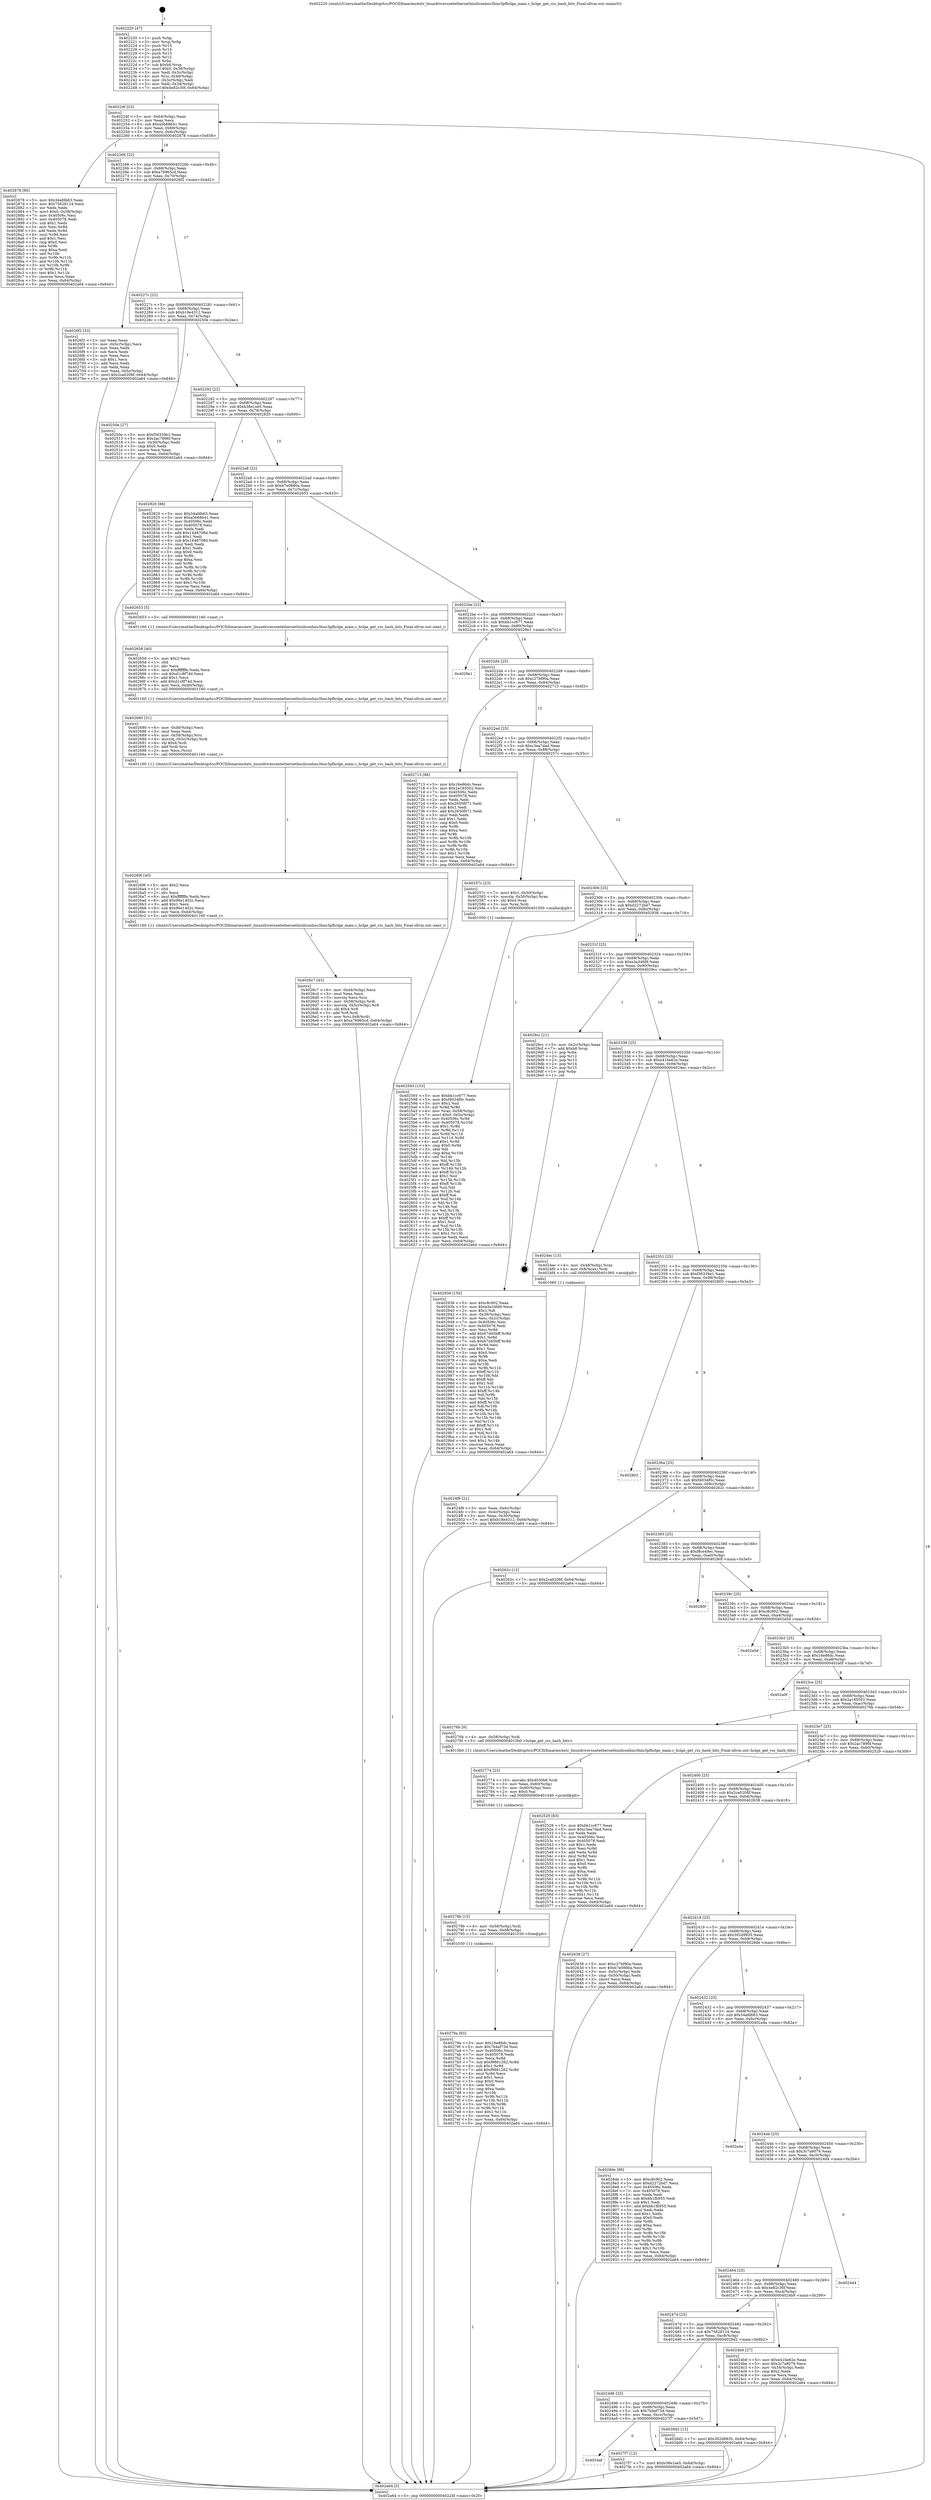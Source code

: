 digraph "0x402220" {
  label = "0x402220 (/mnt/c/Users/mathe/Desktop/tcc/POCII/binaries/extr_linuxdriversnetethernethisiliconhns3hns3pfhclge_main.c_hclge_get_rss_hash_bits_Final-ollvm.out::main(0))"
  labelloc = "t"
  node[shape=record]

  Entry [label="",width=0.3,height=0.3,shape=circle,fillcolor=black,style=filled]
  "0x40224f" [label="{
     0x40224f [23]\l
     | [instrs]\l
     &nbsp;&nbsp;0x40224f \<+3\>: mov -0x64(%rbp),%eax\l
     &nbsp;&nbsp;0x402252 \<+2\>: mov %eax,%ecx\l
     &nbsp;&nbsp;0x402254 \<+6\>: sub $0xa5b68b41,%ecx\l
     &nbsp;&nbsp;0x40225a \<+3\>: mov %eax,-0x68(%rbp)\l
     &nbsp;&nbsp;0x40225d \<+3\>: mov %ecx,-0x6c(%rbp)\l
     &nbsp;&nbsp;0x402260 \<+6\>: je 0000000000402878 \<main+0x658\>\l
  }"]
  "0x402878" [label="{
     0x402878 [90]\l
     | [instrs]\l
     &nbsp;&nbsp;0x402878 \<+5\>: mov $0x34afdb63,%eax\l
     &nbsp;&nbsp;0x40287d \<+5\>: mov $0x75628124,%ecx\l
     &nbsp;&nbsp;0x402882 \<+2\>: xor %edx,%edx\l
     &nbsp;&nbsp;0x402884 \<+7\>: movl $0x0,-0x38(%rbp)\l
     &nbsp;&nbsp;0x40288b \<+7\>: mov 0x40506c,%esi\l
     &nbsp;&nbsp;0x402892 \<+7\>: mov 0x405078,%edi\l
     &nbsp;&nbsp;0x402899 \<+3\>: sub $0x1,%edx\l
     &nbsp;&nbsp;0x40289c \<+3\>: mov %esi,%r8d\l
     &nbsp;&nbsp;0x40289f \<+3\>: add %edx,%r8d\l
     &nbsp;&nbsp;0x4028a2 \<+4\>: imul %r8d,%esi\l
     &nbsp;&nbsp;0x4028a6 \<+3\>: and $0x1,%esi\l
     &nbsp;&nbsp;0x4028a9 \<+3\>: cmp $0x0,%esi\l
     &nbsp;&nbsp;0x4028ac \<+4\>: sete %r9b\l
     &nbsp;&nbsp;0x4028b0 \<+3\>: cmp $0xa,%edi\l
     &nbsp;&nbsp;0x4028b3 \<+4\>: setl %r10b\l
     &nbsp;&nbsp;0x4028b7 \<+3\>: mov %r9b,%r11b\l
     &nbsp;&nbsp;0x4028ba \<+3\>: and %r10b,%r11b\l
     &nbsp;&nbsp;0x4028bd \<+3\>: xor %r10b,%r9b\l
     &nbsp;&nbsp;0x4028c0 \<+3\>: or %r9b,%r11b\l
     &nbsp;&nbsp;0x4028c3 \<+4\>: test $0x1,%r11b\l
     &nbsp;&nbsp;0x4028c7 \<+3\>: cmovne %ecx,%eax\l
     &nbsp;&nbsp;0x4028ca \<+3\>: mov %eax,-0x64(%rbp)\l
     &nbsp;&nbsp;0x4028cd \<+5\>: jmp 0000000000402a64 \<main+0x844\>\l
  }"]
  "0x402266" [label="{
     0x402266 [22]\l
     | [instrs]\l
     &nbsp;&nbsp;0x402266 \<+5\>: jmp 000000000040226b \<main+0x4b\>\l
     &nbsp;&nbsp;0x40226b \<+3\>: mov -0x68(%rbp),%eax\l
     &nbsp;&nbsp;0x40226e \<+5\>: sub $0xa76965cd,%eax\l
     &nbsp;&nbsp;0x402273 \<+3\>: mov %eax,-0x70(%rbp)\l
     &nbsp;&nbsp;0x402276 \<+6\>: je 00000000004026f2 \<main+0x4d2\>\l
  }"]
  Exit [label="",width=0.3,height=0.3,shape=circle,fillcolor=black,style=filled,peripheries=2]
  "0x4026f2" [label="{
     0x4026f2 [33]\l
     | [instrs]\l
     &nbsp;&nbsp;0x4026f2 \<+2\>: xor %eax,%eax\l
     &nbsp;&nbsp;0x4026f4 \<+3\>: mov -0x5c(%rbp),%ecx\l
     &nbsp;&nbsp;0x4026f7 \<+2\>: mov %eax,%edx\l
     &nbsp;&nbsp;0x4026f9 \<+2\>: sub %ecx,%edx\l
     &nbsp;&nbsp;0x4026fb \<+2\>: mov %eax,%ecx\l
     &nbsp;&nbsp;0x4026fd \<+3\>: sub $0x1,%ecx\l
     &nbsp;&nbsp;0x402700 \<+2\>: add %ecx,%edx\l
     &nbsp;&nbsp;0x402702 \<+2\>: sub %edx,%eax\l
     &nbsp;&nbsp;0x402704 \<+3\>: mov %eax,-0x5c(%rbp)\l
     &nbsp;&nbsp;0x402707 \<+7\>: movl $0x2ca0208f,-0x64(%rbp)\l
     &nbsp;&nbsp;0x40270e \<+5\>: jmp 0000000000402a64 \<main+0x844\>\l
  }"]
  "0x40227c" [label="{
     0x40227c [22]\l
     | [instrs]\l
     &nbsp;&nbsp;0x40227c \<+5\>: jmp 0000000000402281 \<main+0x61\>\l
     &nbsp;&nbsp;0x402281 \<+3\>: mov -0x68(%rbp),%eax\l
     &nbsp;&nbsp;0x402284 \<+5\>: sub $0xb18e4312,%eax\l
     &nbsp;&nbsp;0x402289 \<+3\>: mov %eax,-0x74(%rbp)\l
     &nbsp;&nbsp;0x40228c \<+6\>: je 000000000040250e \<main+0x2ee\>\l
  }"]
  "0x4024af" [label="{
     0x4024af\l
  }", style=dashed]
  "0x40250e" [label="{
     0x40250e [27]\l
     | [instrs]\l
     &nbsp;&nbsp;0x40250e \<+5\>: mov $0xf36339e1,%eax\l
     &nbsp;&nbsp;0x402513 \<+5\>: mov $0x2ac7896f,%ecx\l
     &nbsp;&nbsp;0x402518 \<+3\>: mov -0x30(%rbp),%edx\l
     &nbsp;&nbsp;0x40251b \<+3\>: cmp $0x0,%edx\l
     &nbsp;&nbsp;0x40251e \<+3\>: cmove %ecx,%eax\l
     &nbsp;&nbsp;0x402521 \<+3\>: mov %eax,-0x64(%rbp)\l
     &nbsp;&nbsp;0x402524 \<+5\>: jmp 0000000000402a64 \<main+0x844\>\l
  }"]
  "0x402292" [label="{
     0x402292 [22]\l
     | [instrs]\l
     &nbsp;&nbsp;0x402292 \<+5\>: jmp 0000000000402297 \<main+0x77\>\l
     &nbsp;&nbsp;0x402297 \<+3\>: mov -0x68(%rbp),%eax\l
     &nbsp;&nbsp;0x40229a \<+5\>: sub $0xb38e1ee5,%eax\l
     &nbsp;&nbsp;0x40229f \<+3\>: mov %eax,-0x78(%rbp)\l
     &nbsp;&nbsp;0x4022a2 \<+6\>: je 0000000000402820 \<main+0x600\>\l
  }"]
  "0x4027f7" [label="{
     0x4027f7 [12]\l
     | [instrs]\l
     &nbsp;&nbsp;0x4027f7 \<+7\>: movl $0xb38e1ee5,-0x64(%rbp)\l
     &nbsp;&nbsp;0x4027fe \<+5\>: jmp 0000000000402a64 \<main+0x844\>\l
  }"]
  "0x402820" [label="{
     0x402820 [88]\l
     | [instrs]\l
     &nbsp;&nbsp;0x402820 \<+5\>: mov $0x34afdb63,%eax\l
     &nbsp;&nbsp;0x402825 \<+5\>: mov $0xa5b68b41,%ecx\l
     &nbsp;&nbsp;0x40282a \<+7\>: mov 0x40506c,%edx\l
     &nbsp;&nbsp;0x402831 \<+7\>: mov 0x405078,%esi\l
     &nbsp;&nbsp;0x402838 \<+2\>: mov %edx,%edi\l
     &nbsp;&nbsp;0x40283a \<+6\>: add $0x1448708d,%edi\l
     &nbsp;&nbsp;0x402840 \<+3\>: sub $0x1,%edi\l
     &nbsp;&nbsp;0x402843 \<+6\>: sub $0x1448708d,%edi\l
     &nbsp;&nbsp;0x402849 \<+3\>: imul %edi,%edx\l
     &nbsp;&nbsp;0x40284c \<+3\>: and $0x1,%edx\l
     &nbsp;&nbsp;0x40284f \<+3\>: cmp $0x0,%edx\l
     &nbsp;&nbsp;0x402852 \<+4\>: sete %r8b\l
     &nbsp;&nbsp;0x402856 \<+3\>: cmp $0xa,%esi\l
     &nbsp;&nbsp;0x402859 \<+4\>: setl %r9b\l
     &nbsp;&nbsp;0x40285d \<+3\>: mov %r8b,%r10b\l
     &nbsp;&nbsp;0x402860 \<+3\>: and %r9b,%r10b\l
     &nbsp;&nbsp;0x402863 \<+3\>: xor %r9b,%r8b\l
     &nbsp;&nbsp;0x402866 \<+3\>: or %r8b,%r10b\l
     &nbsp;&nbsp;0x402869 \<+4\>: test $0x1,%r10b\l
     &nbsp;&nbsp;0x40286d \<+3\>: cmovne %ecx,%eax\l
     &nbsp;&nbsp;0x402870 \<+3\>: mov %eax,-0x64(%rbp)\l
     &nbsp;&nbsp;0x402873 \<+5\>: jmp 0000000000402a64 \<main+0x844\>\l
  }"]
  "0x4022a8" [label="{
     0x4022a8 [22]\l
     | [instrs]\l
     &nbsp;&nbsp;0x4022a8 \<+5\>: jmp 00000000004022ad \<main+0x8d\>\l
     &nbsp;&nbsp;0x4022ad \<+3\>: mov -0x68(%rbp),%eax\l
     &nbsp;&nbsp;0x4022b0 \<+5\>: sub $0xb7e0880a,%eax\l
     &nbsp;&nbsp;0x4022b5 \<+3\>: mov %eax,-0x7c(%rbp)\l
     &nbsp;&nbsp;0x4022b8 \<+6\>: je 0000000000402653 \<main+0x433\>\l
  }"]
  "0x402496" [label="{
     0x402496 [25]\l
     | [instrs]\l
     &nbsp;&nbsp;0x402496 \<+5\>: jmp 000000000040249b \<main+0x27b\>\l
     &nbsp;&nbsp;0x40249b \<+3\>: mov -0x68(%rbp),%eax\l
     &nbsp;&nbsp;0x40249e \<+5\>: sub $0x7b4ef73d,%eax\l
     &nbsp;&nbsp;0x4024a3 \<+6\>: mov %eax,-0xcc(%rbp)\l
     &nbsp;&nbsp;0x4024a9 \<+6\>: je 00000000004027f7 \<main+0x5d7\>\l
  }"]
  "0x402653" [label="{
     0x402653 [5]\l
     | [instrs]\l
     &nbsp;&nbsp;0x402653 \<+5\>: call 0000000000401160 \<next_i\>\l
     | [calls]\l
     &nbsp;&nbsp;0x401160 \{1\} (/mnt/c/Users/mathe/Desktop/tcc/POCII/binaries/extr_linuxdriversnetethernethisiliconhns3hns3pfhclge_main.c_hclge_get_rss_hash_bits_Final-ollvm.out::next_i)\l
  }"]
  "0x4022be" [label="{
     0x4022be [22]\l
     | [instrs]\l
     &nbsp;&nbsp;0x4022be \<+5\>: jmp 00000000004022c3 \<main+0xa3\>\l
     &nbsp;&nbsp;0x4022c3 \<+3\>: mov -0x68(%rbp),%eax\l
     &nbsp;&nbsp;0x4022c6 \<+5\>: sub $0xbb1cc677,%eax\l
     &nbsp;&nbsp;0x4022cb \<+3\>: mov %eax,-0x80(%rbp)\l
     &nbsp;&nbsp;0x4022ce \<+6\>: je 00000000004029e1 \<main+0x7c1\>\l
  }"]
  "0x4028d2" [label="{
     0x4028d2 [12]\l
     | [instrs]\l
     &nbsp;&nbsp;0x4028d2 \<+7\>: movl $0x302d9935,-0x64(%rbp)\l
     &nbsp;&nbsp;0x4028d9 \<+5\>: jmp 0000000000402a64 \<main+0x844\>\l
  }"]
  "0x4029e1" [label="{
     0x4029e1\l
  }", style=dashed]
  "0x4022d4" [label="{
     0x4022d4 [25]\l
     | [instrs]\l
     &nbsp;&nbsp;0x4022d4 \<+5\>: jmp 00000000004022d9 \<main+0xb9\>\l
     &nbsp;&nbsp;0x4022d9 \<+3\>: mov -0x68(%rbp),%eax\l
     &nbsp;&nbsp;0x4022dc \<+5\>: sub $0xc27bf90a,%eax\l
     &nbsp;&nbsp;0x4022e1 \<+6\>: mov %eax,-0x84(%rbp)\l
     &nbsp;&nbsp;0x4022e7 \<+6\>: je 0000000000402713 \<main+0x4f3\>\l
  }"]
  "0x40279a" [label="{
     0x40279a [93]\l
     | [instrs]\l
     &nbsp;&nbsp;0x40279a \<+5\>: mov $0x16e86dc,%eax\l
     &nbsp;&nbsp;0x40279f \<+5\>: mov $0x7b4ef73d,%esi\l
     &nbsp;&nbsp;0x4027a4 \<+7\>: mov 0x40506c,%ecx\l
     &nbsp;&nbsp;0x4027ab \<+7\>: mov 0x405078,%edx\l
     &nbsp;&nbsp;0x4027b2 \<+3\>: mov %ecx,%r8d\l
     &nbsp;&nbsp;0x4027b5 \<+7\>: sub $0xf9861262,%r8d\l
     &nbsp;&nbsp;0x4027bc \<+4\>: sub $0x1,%r8d\l
     &nbsp;&nbsp;0x4027c0 \<+7\>: add $0xf9861262,%r8d\l
     &nbsp;&nbsp;0x4027c7 \<+4\>: imul %r8d,%ecx\l
     &nbsp;&nbsp;0x4027cb \<+3\>: and $0x1,%ecx\l
     &nbsp;&nbsp;0x4027ce \<+3\>: cmp $0x0,%ecx\l
     &nbsp;&nbsp;0x4027d1 \<+4\>: sete %r9b\l
     &nbsp;&nbsp;0x4027d5 \<+3\>: cmp $0xa,%edx\l
     &nbsp;&nbsp;0x4027d8 \<+4\>: setl %r10b\l
     &nbsp;&nbsp;0x4027dc \<+3\>: mov %r9b,%r11b\l
     &nbsp;&nbsp;0x4027df \<+3\>: and %r10b,%r11b\l
     &nbsp;&nbsp;0x4027e2 \<+3\>: xor %r10b,%r9b\l
     &nbsp;&nbsp;0x4027e5 \<+3\>: or %r9b,%r11b\l
     &nbsp;&nbsp;0x4027e8 \<+4\>: test $0x1,%r11b\l
     &nbsp;&nbsp;0x4027ec \<+3\>: cmovne %esi,%eax\l
     &nbsp;&nbsp;0x4027ef \<+3\>: mov %eax,-0x64(%rbp)\l
     &nbsp;&nbsp;0x4027f2 \<+5\>: jmp 0000000000402a64 \<main+0x844\>\l
  }"]
  "0x402713" [label="{
     0x402713 [88]\l
     | [instrs]\l
     &nbsp;&nbsp;0x402713 \<+5\>: mov $0x16e86dc,%eax\l
     &nbsp;&nbsp;0x402718 \<+5\>: mov $0x2a185502,%ecx\l
     &nbsp;&nbsp;0x40271d \<+7\>: mov 0x40506c,%edx\l
     &nbsp;&nbsp;0x402724 \<+7\>: mov 0x405078,%esi\l
     &nbsp;&nbsp;0x40272b \<+2\>: mov %edx,%edi\l
     &nbsp;&nbsp;0x40272d \<+6\>: sub $0x2650f071,%edi\l
     &nbsp;&nbsp;0x402733 \<+3\>: sub $0x1,%edi\l
     &nbsp;&nbsp;0x402736 \<+6\>: add $0x2650f071,%edi\l
     &nbsp;&nbsp;0x40273c \<+3\>: imul %edi,%edx\l
     &nbsp;&nbsp;0x40273f \<+3\>: and $0x1,%edx\l
     &nbsp;&nbsp;0x402742 \<+3\>: cmp $0x0,%edx\l
     &nbsp;&nbsp;0x402745 \<+4\>: sete %r8b\l
     &nbsp;&nbsp;0x402749 \<+3\>: cmp $0xa,%esi\l
     &nbsp;&nbsp;0x40274c \<+4\>: setl %r9b\l
     &nbsp;&nbsp;0x402750 \<+3\>: mov %r8b,%r10b\l
     &nbsp;&nbsp;0x402753 \<+3\>: and %r9b,%r10b\l
     &nbsp;&nbsp;0x402756 \<+3\>: xor %r9b,%r8b\l
     &nbsp;&nbsp;0x402759 \<+3\>: or %r8b,%r10b\l
     &nbsp;&nbsp;0x40275c \<+4\>: test $0x1,%r10b\l
     &nbsp;&nbsp;0x402760 \<+3\>: cmovne %ecx,%eax\l
     &nbsp;&nbsp;0x402763 \<+3\>: mov %eax,-0x64(%rbp)\l
     &nbsp;&nbsp;0x402766 \<+5\>: jmp 0000000000402a64 \<main+0x844\>\l
  }"]
  "0x4022ed" [label="{
     0x4022ed [25]\l
     | [instrs]\l
     &nbsp;&nbsp;0x4022ed \<+5\>: jmp 00000000004022f2 \<main+0xd2\>\l
     &nbsp;&nbsp;0x4022f2 \<+3\>: mov -0x68(%rbp),%eax\l
     &nbsp;&nbsp;0x4022f5 \<+5\>: sub $0xc3ea7dad,%eax\l
     &nbsp;&nbsp;0x4022fa \<+6\>: mov %eax,-0x88(%rbp)\l
     &nbsp;&nbsp;0x402300 \<+6\>: je 000000000040257c \<main+0x35c\>\l
  }"]
  "0x40278b" [label="{
     0x40278b [15]\l
     | [instrs]\l
     &nbsp;&nbsp;0x40278b \<+4\>: mov -0x58(%rbp),%rdi\l
     &nbsp;&nbsp;0x40278f \<+6\>: mov %eax,-0xd8(%rbp)\l
     &nbsp;&nbsp;0x402795 \<+5\>: call 0000000000401030 \<free@plt\>\l
     | [calls]\l
     &nbsp;&nbsp;0x401030 \{1\} (unknown)\l
  }"]
  "0x40257c" [label="{
     0x40257c [23]\l
     | [instrs]\l
     &nbsp;&nbsp;0x40257c \<+7\>: movl $0x1,-0x50(%rbp)\l
     &nbsp;&nbsp;0x402583 \<+4\>: movslq -0x50(%rbp),%rax\l
     &nbsp;&nbsp;0x402587 \<+4\>: shl $0x4,%rax\l
     &nbsp;&nbsp;0x40258b \<+3\>: mov %rax,%rdi\l
     &nbsp;&nbsp;0x40258e \<+5\>: call 0000000000401050 \<malloc@plt\>\l
     | [calls]\l
     &nbsp;&nbsp;0x401050 \{1\} (unknown)\l
  }"]
  "0x402306" [label="{
     0x402306 [25]\l
     | [instrs]\l
     &nbsp;&nbsp;0x402306 \<+5\>: jmp 000000000040230b \<main+0xeb\>\l
     &nbsp;&nbsp;0x40230b \<+3\>: mov -0x68(%rbp),%eax\l
     &nbsp;&nbsp;0x40230e \<+5\>: sub $0xd2272bd7,%eax\l
     &nbsp;&nbsp;0x402313 \<+6\>: mov %eax,-0x8c(%rbp)\l
     &nbsp;&nbsp;0x402319 \<+6\>: je 0000000000402936 \<main+0x716\>\l
  }"]
  "0x402774" [label="{
     0x402774 [23]\l
     | [instrs]\l
     &nbsp;&nbsp;0x402774 \<+10\>: movabs $0x4030b6,%rdi\l
     &nbsp;&nbsp;0x40277e \<+3\>: mov %eax,-0x60(%rbp)\l
     &nbsp;&nbsp;0x402781 \<+3\>: mov -0x60(%rbp),%esi\l
     &nbsp;&nbsp;0x402784 \<+2\>: mov $0x0,%al\l
     &nbsp;&nbsp;0x402786 \<+5\>: call 0000000000401040 \<printf@plt\>\l
     | [calls]\l
     &nbsp;&nbsp;0x401040 \{1\} (unknown)\l
  }"]
  "0x402936" [label="{
     0x402936 [150]\l
     | [instrs]\l
     &nbsp;&nbsp;0x402936 \<+5\>: mov $0xc8c902,%eax\l
     &nbsp;&nbsp;0x40293b \<+5\>: mov $0xe3a34fd9,%ecx\l
     &nbsp;&nbsp;0x402940 \<+2\>: mov $0x1,%dl\l
     &nbsp;&nbsp;0x402942 \<+3\>: mov -0x38(%rbp),%esi\l
     &nbsp;&nbsp;0x402945 \<+3\>: mov %esi,-0x2c(%rbp)\l
     &nbsp;&nbsp;0x402948 \<+7\>: mov 0x40506c,%esi\l
     &nbsp;&nbsp;0x40294f \<+7\>: mov 0x405078,%edi\l
     &nbsp;&nbsp;0x402956 \<+3\>: mov %esi,%r8d\l
     &nbsp;&nbsp;0x402959 \<+7\>: add $0x67d45bff,%r8d\l
     &nbsp;&nbsp;0x402960 \<+4\>: sub $0x1,%r8d\l
     &nbsp;&nbsp;0x402964 \<+7\>: sub $0x67d45bff,%r8d\l
     &nbsp;&nbsp;0x40296b \<+4\>: imul %r8d,%esi\l
     &nbsp;&nbsp;0x40296f \<+3\>: and $0x1,%esi\l
     &nbsp;&nbsp;0x402972 \<+3\>: cmp $0x0,%esi\l
     &nbsp;&nbsp;0x402975 \<+4\>: sete %r9b\l
     &nbsp;&nbsp;0x402979 \<+3\>: cmp $0xa,%edi\l
     &nbsp;&nbsp;0x40297c \<+4\>: setl %r10b\l
     &nbsp;&nbsp;0x402980 \<+3\>: mov %r9b,%r11b\l
     &nbsp;&nbsp;0x402983 \<+4\>: xor $0xff,%r11b\l
     &nbsp;&nbsp;0x402987 \<+3\>: mov %r10b,%bl\l
     &nbsp;&nbsp;0x40298a \<+3\>: xor $0xff,%bl\l
     &nbsp;&nbsp;0x40298d \<+3\>: xor $0x1,%dl\l
     &nbsp;&nbsp;0x402990 \<+3\>: mov %r11b,%r14b\l
     &nbsp;&nbsp;0x402993 \<+4\>: and $0xff,%r14b\l
     &nbsp;&nbsp;0x402997 \<+3\>: and %dl,%r9b\l
     &nbsp;&nbsp;0x40299a \<+3\>: mov %bl,%r15b\l
     &nbsp;&nbsp;0x40299d \<+4\>: and $0xff,%r15b\l
     &nbsp;&nbsp;0x4029a1 \<+3\>: and %dl,%r10b\l
     &nbsp;&nbsp;0x4029a4 \<+3\>: or %r9b,%r14b\l
     &nbsp;&nbsp;0x4029a7 \<+3\>: or %r10b,%r15b\l
     &nbsp;&nbsp;0x4029aa \<+3\>: xor %r15b,%r14b\l
     &nbsp;&nbsp;0x4029ad \<+3\>: or %bl,%r11b\l
     &nbsp;&nbsp;0x4029b0 \<+4\>: xor $0xff,%r11b\l
     &nbsp;&nbsp;0x4029b4 \<+3\>: or $0x1,%dl\l
     &nbsp;&nbsp;0x4029b7 \<+3\>: and %dl,%r11b\l
     &nbsp;&nbsp;0x4029ba \<+3\>: or %r11b,%r14b\l
     &nbsp;&nbsp;0x4029bd \<+4\>: test $0x1,%r14b\l
     &nbsp;&nbsp;0x4029c1 \<+3\>: cmovne %ecx,%eax\l
     &nbsp;&nbsp;0x4029c4 \<+3\>: mov %eax,-0x64(%rbp)\l
     &nbsp;&nbsp;0x4029c7 \<+5\>: jmp 0000000000402a64 \<main+0x844\>\l
  }"]
  "0x40231f" [label="{
     0x40231f [25]\l
     | [instrs]\l
     &nbsp;&nbsp;0x40231f \<+5\>: jmp 0000000000402324 \<main+0x104\>\l
     &nbsp;&nbsp;0x402324 \<+3\>: mov -0x68(%rbp),%eax\l
     &nbsp;&nbsp;0x402327 \<+5\>: sub $0xe3a34fd9,%eax\l
     &nbsp;&nbsp;0x40232c \<+6\>: mov %eax,-0x90(%rbp)\l
     &nbsp;&nbsp;0x402332 \<+6\>: je 00000000004029cc \<main+0x7ac\>\l
  }"]
  "0x4026c7" [label="{
     0x4026c7 [43]\l
     | [instrs]\l
     &nbsp;&nbsp;0x4026c7 \<+6\>: mov -0xd4(%rbp),%ecx\l
     &nbsp;&nbsp;0x4026cd \<+3\>: imul %eax,%ecx\l
     &nbsp;&nbsp;0x4026d0 \<+3\>: movslq %ecx,%rsi\l
     &nbsp;&nbsp;0x4026d3 \<+4\>: mov -0x58(%rbp),%rdi\l
     &nbsp;&nbsp;0x4026d7 \<+4\>: movslq -0x5c(%rbp),%r8\l
     &nbsp;&nbsp;0x4026db \<+4\>: shl $0x4,%r8\l
     &nbsp;&nbsp;0x4026df \<+3\>: add %r8,%rdi\l
     &nbsp;&nbsp;0x4026e2 \<+4\>: mov %rsi,0x8(%rdi)\l
     &nbsp;&nbsp;0x4026e6 \<+7\>: movl $0xa76965cd,-0x64(%rbp)\l
     &nbsp;&nbsp;0x4026ed \<+5\>: jmp 0000000000402a64 \<main+0x844\>\l
  }"]
  "0x4029cc" [label="{
     0x4029cc [21]\l
     | [instrs]\l
     &nbsp;&nbsp;0x4029cc \<+3\>: mov -0x2c(%rbp),%eax\l
     &nbsp;&nbsp;0x4029cf \<+7\>: add $0xb8,%rsp\l
     &nbsp;&nbsp;0x4029d6 \<+1\>: pop %rbx\l
     &nbsp;&nbsp;0x4029d7 \<+2\>: pop %r12\l
     &nbsp;&nbsp;0x4029d9 \<+2\>: pop %r13\l
     &nbsp;&nbsp;0x4029db \<+2\>: pop %r14\l
     &nbsp;&nbsp;0x4029dd \<+2\>: pop %r15\l
     &nbsp;&nbsp;0x4029df \<+1\>: pop %rbp\l
     &nbsp;&nbsp;0x4029e0 \<+1\>: ret\l
  }"]
  "0x402338" [label="{
     0x402338 [25]\l
     | [instrs]\l
     &nbsp;&nbsp;0x402338 \<+5\>: jmp 000000000040233d \<main+0x11d\>\l
     &nbsp;&nbsp;0x40233d \<+3\>: mov -0x68(%rbp),%eax\l
     &nbsp;&nbsp;0x402340 \<+5\>: sub $0xe41be62e,%eax\l
     &nbsp;&nbsp;0x402345 \<+6\>: mov %eax,-0x94(%rbp)\l
     &nbsp;&nbsp;0x40234b \<+6\>: je 00000000004024ec \<main+0x2cc\>\l
  }"]
  "0x40269f" [label="{
     0x40269f [40]\l
     | [instrs]\l
     &nbsp;&nbsp;0x40269f \<+5\>: mov $0x2,%ecx\l
     &nbsp;&nbsp;0x4026a4 \<+1\>: cltd\l
     &nbsp;&nbsp;0x4026a5 \<+2\>: idiv %ecx\l
     &nbsp;&nbsp;0x4026a7 \<+6\>: imul $0xfffffffe,%edx,%ecx\l
     &nbsp;&nbsp;0x4026ad \<+6\>: add $0x96e1402c,%ecx\l
     &nbsp;&nbsp;0x4026b3 \<+3\>: add $0x1,%ecx\l
     &nbsp;&nbsp;0x4026b6 \<+6\>: sub $0x96e1402c,%ecx\l
     &nbsp;&nbsp;0x4026bc \<+6\>: mov %ecx,-0xd4(%rbp)\l
     &nbsp;&nbsp;0x4026c2 \<+5\>: call 0000000000401160 \<next_i\>\l
     | [calls]\l
     &nbsp;&nbsp;0x401160 \{1\} (/mnt/c/Users/mathe/Desktop/tcc/POCII/binaries/extr_linuxdriversnetethernethisiliconhns3hns3pfhclge_main.c_hclge_get_rss_hash_bits_Final-ollvm.out::next_i)\l
  }"]
  "0x4024ec" [label="{
     0x4024ec [13]\l
     | [instrs]\l
     &nbsp;&nbsp;0x4024ec \<+4\>: mov -0x48(%rbp),%rax\l
     &nbsp;&nbsp;0x4024f0 \<+4\>: mov 0x8(%rax),%rdi\l
     &nbsp;&nbsp;0x4024f4 \<+5\>: call 0000000000401060 \<atoi@plt\>\l
     | [calls]\l
     &nbsp;&nbsp;0x401060 \{1\} (unknown)\l
  }"]
  "0x402351" [label="{
     0x402351 [25]\l
     | [instrs]\l
     &nbsp;&nbsp;0x402351 \<+5\>: jmp 0000000000402356 \<main+0x136\>\l
     &nbsp;&nbsp;0x402356 \<+3\>: mov -0x68(%rbp),%eax\l
     &nbsp;&nbsp;0x402359 \<+5\>: sub $0xf36339e1,%eax\l
     &nbsp;&nbsp;0x40235e \<+6\>: mov %eax,-0x98(%rbp)\l
     &nbsp;&nbsp;0x402364 \<+6\>: je 0000000000402803 \<main+0x5e3\>\l
  }"]
  "0x402680" [label="{
     0x402680 [31]\l
     | [instrs]\l
     &nbsp;&nbsp;0x402680 \<+6\>: mov -0xd0(%rbp),%ecx\l
     &nbsp;&nbsp;0x402686 \<+3\>: imul %eax,%ecx\l
     &nbsp;&nbsp;0x402689 \<+4\>: mov -0x58(%rbp),%rsi\l
     &nbsp;&nbsp;0x40268d \<+4\>: movslq -0x5c(%rbp),%rdi\l
     &nbsp;&nbsp;0x402691 \<+4\>: shl $0x4,%rdi\l
     &nbsp;&nbsp;0x402695 \<+3\>: add %rdi,%rsi\l
     &nbsp;&nbsp;0x402698 \<+2\>: mov %ecx,(%rsi)\l
     &nbsp;&nbsp;0x40269a \<+5\>: call 0000000000401160 \<next_i\>\l
     | [calls]\l
     &nbsp;&nbsp;0x401160 \{1\} (/mnt/c/Users/mathe/Desktop/tcc/POCII/binaries/extr_linuxdriversnetethernethisiliconhns3hns3pfhclge_main.c_hclge_get_rss_hash_bits_Final-ollvm.out::next_i)\l
  }"]
  "0x402803" [label="{
     0x402803\l
  }", style=dashed]
  "0x40236a" [label="{
     0x40236a [25]\l
     | [instrs]\l
     &nbsp;&nbsp;0x40236a \<+5\>: jmp 000000000040236f \<main+0x14f\>\l
     &nbsp;&nbsp;0x40236f \<+3\>: mov -0x68(%rbp),%eax\l
     &nbsp;&nbsp;0x402372 \<+5\>: sub $0xf4034f0c,%eax\l
     &nbsp;&nbsp;0x402377 \<+6\>: mov %eax,-0x9c(%rbp)\l
     &nbsp;&nbsp;0x40237d \<+6\>: je 000000000040262c \<main+0x40c\>\l
  }"]
  "0x402658" [label="{
     0x402658 [40]\l
     | [instrs]\l
     &nbsp;&nbsp;0x402658 \<+5\>: mov $0x2,%ecx\l
     &nbsp;&nbsp;0x40265d \<+1\>: cltd\l
     &nbsp;&nbsp;0x40265e \<+2\>: idiv %ecx\l
     &nbsp;&nbsp;0x402660 \<+6\>: imul $0xfffffffe,%edx,%ecx\l
     &nbsp;&nbsp;0x402666 \<+6\>: sub $0xd1c8f74d,%ecx\l
     &nbsp;&nbsp;0x40266c \<+3\>: add $0x1,%ecx\l
     &nbsp;&nbsp;0x40266f \<+6\>: add $0xd1c8f74d,%ecx\l
     &nbsp;&nbsp;0x402675 \<+6\>: mov %ecx,-0xd0(%rbp)\l
     &nbsp;&nbsp;0x40267b \<+5\>: call 0000000000401160 \<next_i\>\l
     | [calls]\l
     &nbsp;&nbsp;0x401160 \{1\} (/mnt/c/Users/mathe/Desktop/tcc/POCII/binaries/extr_linuxdriversnetethernethisiliconhns3hns3pfhclge_main.c_hclge_get_rss_hash_bits_Final-ollvm.out::next_i)\l
  }"]
  "0x40262c" [label="{
     0x40262c [12]\l
     | [instrs]\l
     &nbsp;&nbsp;0x40262c \<+7\>: movl $0x2ca0208f,-0x64(%rbp)\l
     &nbsp;&nbsp;0x402633 \<+5\>: jmp 0000000000402a64 \<main+0x844\>\l
  }"]
  "0x402383" [label="{
     0x402383 [25]\l
     | [instrs]\l
     &nbsp;&nbsp;0x402383 \<+5\>: jmp 0000000000402388 \<main+0x168\>\l
     &nbsp;&nbsp;0x402388 \<+3\>: mov -0x68(%rbp),%eax\l
     &nbsp;&nbsp;0x40238b \<+5\>: sub $0xf8ce49ec,%eax\l
     &nbsp;&nbsp;0x402390 \<+6\>: mov %eax,-0xa0(%rbp)\l
     &nbsp;&nbsp;0x402396 \<+6\>: je 000000000040280f \<main+0x5ef\>\l
  }"]
  "0x402593" [label="{
     0x402593 [153]\l
     | [instrs]\l
     &nbsp;&nbsp;0x402593 \<+5\>: mov $0xbb1cc677,%ecx\l
     &nbsp;&nbsp;0x402598 \<+5\>: mov $0xf4034f0c,%edx\l
     &nbsp;&nbsp;0x40259d \<+3\>: mov $0x1,%sil\l
     &nbsp;&nbsp;0x4025a0 \<+3\>: xor %r8d,%r8d\l
     &nbsp;&nbsp;0x4025a3 \<+4\>: mov %rax,-0x58(%rbp)\l
     &nbsp;&nbsp;0x4025a7 \<+7\>: movl $0x0,-0x5c(%rbp)\l
     &nbsp;&nbsp;0x4025ae \<+8\>: mov 0x40506c,%r9d\l
     &nbsp;&nbsp;0x4025b6 \<+8\>: mov 0x405078,%r10d\l
     &nbsp;&nbsp;0x4025be \<+4\>: sub $0x1,%r8d\l
     &nbsp;&nbsp;0x4025c2 \<+3\>: mov %r9d,%r11d\l
     &nbsp;&nbsp;0x4025c5 \<+3\>: add %r8d,%r11d\l
     &nbsp;&nbsp;0x4025c8 \<+4\>: imul %r11d,%r9d\l
     &nbsp;&nbsp;0x4025cc \<+4\>: and $0x1,%r9d\l
     &nbsp;&nbsp;0x4025d0 \<+4\>: cmp $0x0,%r9d\l
     &nbsp;&nbsp;0x4025d4 \<+3\>: sete %bl\l
     &nbsp;&nbsp;0x4025d7 \<+4\>: cmp $0xa,%r10d\l
     &nbsp;&nbsp;0x4025db \<+4\>: setl %r14b\l
     &nbsp;&nbsp;0x4025df \<+3\>: mov %bl,%r15b\l
     &nbsp;&nbsp;0x4025e2 \<+4\>: xor $0xff,%r15b\l
     &nbsp;&nbsp;0x4025e6 \<+3\>: mov %r14b,%r12b\l
     &nbsp;&nbsp;0x4025e9 \<+4\>: xor $0xff,%r12b\l
     &nbsp;&nbsp;0x4025ed \<+4\>: xor $0x1,%sil\l
     &nbsp;&nbsp;0x4025f1 \<+3\>: mov %r15b,%r13b\l
     &nbsp;&nbsp;0x4025f4 \<+4\>: and $0xff,%r13b\l
     &nbsp;&nbsp;0x4025f8 \<+3\>: and %sil,%bl\l
     &nbsp;&nbsp;0x4025fb \<+3\>: mov %r12b,%al\l
     &nbsp;&nbsp;0x4025fe \<+2\>: and $0xff,%al\l
     &nbsp;&nbsp;0x402600 \<+3\>: and %sil,%r14b\l
     &nbsp;&nbsp;0x402603 \<+3\>: or %bl,%r13b\l
     &nbsp;&nbsp;0x402606 \<+3\>: or %r14b,%al\l
     &nbsp;&nbsp;0x402609 \<+3\>: xor %al,%r13b\l
     &nbsp;&nbsp;0x40260c \<+3\>: or %r12b,%r15b\l
     &nbsp;&nbsp;0x40260f \<+4\>: xor $0xff,%r15b\l
     &nbsp;&nbsp;0x402613 \<+4\>: or $0x1,%sil\l
     &nbsp;&nbsp;0x402617 \<+3\>: and %sil,%r15b\l
     &nbsp;&nbsp;0x40261a \<+3\>: or %r15b,%r13b\l
     &nbsp;&nbsp;0x40261d \<+4\>: test $0x1,%r13b\l
     &nbsp;&nbsp;0x402621 \<+3\>: cmovne %edx,%ecx\l
     &nbsp;&nbsp;0x402624 \<+3\>: mov %ecx,-0x64(%rbp)\l
     &nbsp;&nbsp;0x402627 \<+5\>: jmp 0000000000402a64 \<main+0x844\>\l
  }"]
  "0x40280f" [label="{
     0x40280f\l
  }", style=dashed]
  "0x40239c" [label="{
     0x40239c [25]\l
     | [instrs]\l
     &nbsp;&nbsp;0x40239c \<+5\>: jmp 00000000004023a1 \<main+0x181\>\l
     &nbsp;&nbsp;0x4023a1 \<+3\>: mov -0x68(%rbp),%eax\l
     &nbsp;&nbsp;0x4023a4 \<+5\>: sub $0xc8c902,%eax\l
     &nbsp;&nbsp;0x4023a9 \<+6\>: mov %eax,-0xa4(%rbp)\l
     &nbsp;&nbsp;0x4023af \<+6\>: je 0000000000402a5d \<main+0x83d\>\l
  }"]
  "0x4024f9" [label="{
     0x4024f9 [21]\l
     | [instrs]\l
     &nbsp;&nbsp;0x4024f9 \<+3\>: mov %eax,-0x4c(%rbp)\l
     &nbsp;&nbsp;0x4024fc \<+3\>: mov -0x4c(%rbp),%eax\l
     &nbsp;&nbsp;0x4024ff \<+3\>: mov %eax,-0x30(%rbp)\l
     &nbsp;&nbsp;0x402502 \<+7\>: movl $0xb18e4312,-0x64(%rbp)\l
     &nbsp;&nbsp;0x402509 \<+5\>: jmp 0000000000402a64 \<main+0x844\>\l
  }"]
  "0x402a5d" [label="{
     0x402a5d\l
  }", style=dashed]
  "0x4023b5" [label="{
     0x4023b5 [25]\l
     | [instrs]\l
     &nbsp;&nbsp;0x4023b5 \<+5\>: jmp 00000000004023ba \<main+0x19a\>\l
     &nbsp;&nbsp;0x4023ba \<+3\>: mov -0x68(%rbp),%eax\l
     &nbsp;&nbsp;0x4023bd \<+5\>: sub $0x16e86dc,%eax\l
     &nbsp;&nbsp;0x4023c2 \<+6\>: mov %eax,-0xa8(%rbp)\l
     &nbsp;&nbsp;0x4023c8 \<+6\>: je 0000000000402a0f \<main+0x7ef\>\l
  }"]
  "0x402220" [label="{
     0x402220 [47]\l
     | [instrs]\l
     &nbsp;&nbsp;0x402220 \<+1\>: push %rbp\l
     &nbsp;&nbsp;0x402221 \<+3\>: mov %rsp,%rbp\l
     &nbsp;&nbsp;0x402224 \<+2\>: push %r15\l
     &nbsp;&nbsp;0x402226 \<+2\>: push %r14\l
     &nbsp;&nbsp;0x402228 \<+2\>: push %r13\l
     &nbsp;&nbsp;0x40222a \<+2\>: push %r12\l
     &nbsp;&nbsp;0x40222c \<+1\>: push %rbx\l
     &nbsp;&nbsp;0x40222d \<+7\>: sub $0xb8,%rsp\l
     &nbsp;&nbsp;0x402234 \<+7\>: movl $0x0,-0x38(%rbp)\l
     &nbsp;&nbsp;0x40223b \<+3\>: mov %edi,-0x3c(%rbp)\l
     &nbsp;&nbsp;0x40223e \<+4\>: mov %rsi,-0x48(%rbp)\l
     &nbsp;&nbsp;0x402242 \<+3\>: mov -0x3c(%rbp),%edi\l
     &nbsp;&nbsp;0x402245 \<+3\>: mov %edi,-0x34(%rbp)\l
     &nbsp;&nbsp;0x402248 \<+7\>: movl $0x4e82c30f,-0x64(%rbp)\l
  }"]
  "0x402a0f" [label="{
     0x402a0f\l
  }", style=dashed]
  "0x4023ce" [label="{
     0x4023ce [25]\l
     | [instrs]\l
     &nbsp;&nbsp;0x4023ce \<+5\>: jmp 00000000004023d3 \<main+0x1b3\>\l
     &nbsp;&nbsp;0x4023d3 \<+3\>: mov -0x68(%rbp),%eax\l
     &nbsp;&nbsp;0x4023d6 \<+5\>: sub $0x2a185502,%eax\l
     &nbsp;&nbsp;0x4023db \<+6\>: mov %eax,-0xac(%rbp)\l
     &nbsp;&nbsp;0x4023e1 \<+6\>: je 000000000040276b \<main+0x54b\>\l
  }"]
  "0x402a64" [label="{
     0x402a64 [5]\l
     | [instrs]\l
     &nbsp;&nbsp;0x402a64 \<+5\>: jmp 000000000040224f \<main+0x2f\>\l
  }"]
  "0x40276b" [label="{
     0x40276b [9]\l
     | [instrs]\l
     &nbsp;&nbsp;0x40276b \<+4\>: mov -0x58(%rbp),%rdi\l
     &nbsp;&nbsp;0x40276f \<+5\>: call 00000000004015b0 \<hclge_get_rss_hash_bits\>\l
     | [calls]\l
     &nbsp;&nbsp;0x4015b0 \{1\} (/mnt/c/Users/mathe/Desktop/tcc/POCII/binaries/extr_linuxdriversnetethernethisiliconhns3hns3pfhclge_main.c_hclge_get_rss_hash_bits_Final-ollvm.out::hclge_get_rss_hash_bits)\l
  }"]
  "0x4023e7" [label="{
     0x4023e7 [25]\l
     | [instrs]\l
     &nbsp;&nbsp;0x4023e7 \<+5\>: jmp 00000000004023ec \<main+0x1cc\>\l
     &nbsp;&nbsp;0x4023ec \<+3\>: mov -0x68(%rbp),%eax\l
     &nbsp;&nbsp;0x4023ef \<+5\>: sub $0x2ac7896f,%eax\l
     &nbsp;&nbsp;0x4023f4 \<+6\>: mov %eax,-0xb0(%rbp)\l
     &nbsp;&nbsp;0x4023fa \<+6\>: je 0000000000402529 \<main+0x309\>\l
  }"]
  "0x40247d" [label="{
     0x40247d [25]\l
     | [instrs]\l
     &nbsp;&nbsp;0x40247d \<+5\>: jmp 0000000000402482 \<main+0x262\>\l
     &nbsp;&nbsp;0x402482 \<+3\>: mov -0x68(%rbp),%eax\l
     &nbsp;&nbsp;0x402485 \<+5\>: sub $0x75628124,%eax\l
     &nbsp;&nbsp;0x40248a \<+6\>: mov %eax,-0xc8(%rbp)\l
     &nbsp;&nbsp;0x402490 \<+6\>: je 00000000004028d2 \<main+0x6b2\>\l
  }"]
  "0x402529" [label="{
     0x402529 [83]\l
     | [instrs]\l
     &nbsp;&nbsp;0x402529 \<+5\>: mov $0xbb1cc677,%eax\l
     &nbsp;&nbsp;0x40252e \<+5\>: mov $0xc3ea7dad,%ecx\l
     &nbsp;&nbsp;0x402533 \<+2\>: xor %edx,%edx\l
     &nbsp;&nbsp;0x402535 \<+7\>: mov 0x40506c,%esi\l
     &nbsp;&nbsp;0x40253c \<+7\>: mov 0x405078,%edi\l
     &nbsp;&nbsp;0x402543 \<+3\>: sub $0x1,%edx\l
     &nbsp;&nbsp;0x402546 \<+3\>: mov %esi,%r8d\l
     &nbsp;&nbsp;0x402549 \<+3\>: add %edx,%r8d\l
     &nbsp;&nbsp;0x40254c \<+4\>: imul %r8d,%esi\l
     &nbsp;&nbsp;0x402550 \<+3\>: and $0x1,%esi\l
     &nbsp;&nbsp;0x402553 \<+3\>: cmp $0x0,%esi\l
     &nbsp;&nbsp;0x402556 \<+4\>: sete %r9b\l
     &nbsp;&nbsp;0x40255a \<+3\>: cmp $0xa,%edi\l
     &nbsp;&nbsp;0x40255d \<+4\>: setl %r10b\l
     &nbsp;&nbsp;0x402561 \<+3\>: mov %r9b,%r11b\l
     &nbsp;&nbsp;0x402564 \<+3\>: and %r10b,%r11b\l
     &nbsp;&nbsp;0x402567 \<+3\>: xor %r10b,%r9b\l
     &nbsp;&nbsp;0x40256a \<+3\>: or %r9b,%r11b\l
     &nbsp;&nbsp;0x40256d \<+4\>: test $0x1,%r11b\l
     &nbsp;&nbsp;0x402571 \<+3\>: cmovne %ecx,%eax\l
     &nbsp;&nbsp;0x402574 \<+3\>: mov %eax,-0x64(%rbp)\l
     &nbsp;&nbsp;0x402577 \<+5\>: jmp 0000000000402a64 \<main+0x844\>\l
  }"]
  "0x402400" [label="{
     0x402400 [25]\l
     | [instrs]\l
     &nbsp;&nbsp;0x402400 \<+5\>: jmp 0000000000402405 \<main+0x1e5\>\l
     &nbsp;&nbsp;0x402405 \<+3\>: mov -0x68(%rbp),%eax\l
     &nbsp;&nbsp;0x402408 \<+5\>: sub $0x2ca0208f,%eax\l
     &nbsp;&nbsp;0x40240d \<+6\>: mov %eax,-0xb4(%rbp)\l
     &nbsp;&nbsp;0x402413 \<+6\>: je 0000000000402638 \<main+0x418\>\l
  }"]
  "0x4024b9" [label="{
     0x4024b9 [27]\l
     | [instrs]\l
     &nbsp;&nbsp;0x4024b9 \<+5\>: mov $0xe41be62e,%eax\l
     &nbsp;&nbsp;0x4024be \<+5\>: mov $0x3c7a8079,%ecx\l
     &nbsp;&nbsp;0x4024c3 \<+3\>: mov -0x34(%rbp),%edx\l
     &nbsp;&nbsp;0x4024c6 \<+3\>: cmp $0x2,%edx\l
     &nbsp;&nbsp;0x4024c9 \<+3\>: cmovne %ecx,%eax\l
     &nbsp;&nbsp;0x4024cc \<+3\>: mov %eax,-0x64(%rbp)\l
     &nbsp;&nbsp;0x4024cf \<+5\>: jmp 0000000000402a64 \<main+0x844\>\l
  }"]
  "0x402638" [label="{
     0x402638 [27]\l
     | [instrs]\l
     &nbsp;&nbsp;0x402638 \<+5\>: mov $0xc27bf90a,%eax\l
     &nbsp;&nbsp;0x40263d \<+5\>: mov $0xb7e0880a,%ecx\l
     &nbsp;&nbsp;0x402642 \<+3\>: mov -0x5c(%rbp),%edx\l
     &nbsp;&nbsp;0x402645 \<+3\>: cmp -0x50(%rbp),%edx\l
     &nbsp;&nbsp;0x402648 \<+3\>: cmovl %ecx,%eax\l
     &nbsp;&nbsp;0x40264b \<+3\>: mov %eax,-0x64(%rbp)\l
     &nbsp;&nbsp;0x40264e \<+5\>: jmp 0000000000402a64 \<main+0x844\>\l
  }"]
  "0x402419" [label="{
     0x402419 [25]\l
     | [instrs]\l
     &nbsp;&nbsp;0x402419 \<+5\>: jmp 000000000040241e \<main+0x1fe\>\l
     &nbsp;&nbsp;0x40241e \<+3\>: mov -0x68(%rbp),%eax\l
     &nbsp;&nbsp;0x402421 \<+5\>: sub $0x302d9935,%eax\l
     &nbsp;&nbsp;0x402426 \<+6\>: mov %eax,-0xb8(%rbp)\l
     &nbsp;&nbsp;0x40242c \<+6\>: je 00000000004028de \<main+0x6be\>\l
  }"]
  "0x402464" [label="{
     0x402464 [25]\l
     | [instrs]\l
     &nbsp;&nbsp;0x402464 \<+5\>: jmp 0000000000402469 \<main+0x249\>\l
     &nbsp;&nbsp;0x402469 \<+3\>: mov -0x68(%rbp),%eax\l
     &nbsp;&nbsp;0x40246c \<+5\>: sub $0x4e82c30f,%eax\l
     &nbsp;&nbsp;0x402471 \<+6\>: mov %eax,-0xc4(%rbp)\l
     &nbsp;&nbsp;0x402477 \<+6\>: je 00000000004024b9 \<main+0x299\>\l
  }"]
  "0x4028de" [label="{
     0x4028de [88]\l
     | [instrs]\l
     &nbsp;&nbsp;0x4028de \<+5\>: mov $0xc8c902,%eax\l
     &nbsp;&nbsp;0x4028e3 \<+5\>: mov $0xd2272bd7,%ecx\l
     &nbsp;&nbsp;0x4028e8 \<+7\>: mov 0x40506c,%edx\l
     &nbsp;&nbsp;0x4028ef \<+7\>: mov 0x405078,%esi\l
     &nbsp;&nbsp;0x4028f6 \<+2\>: mov %edx,%edi\l
     &nbsp;&nbsp;0x4028f8 \<+6\>: sub $0xbb1fb955,%edi\l
     &nbsp;&nbsp;0x4028fe \<+3\>: sub $0x1,%edi\l
     &nbsp;&nbsp;0x402901 \<+6\>: add $0xbb1fb955,%edi\l
     &nbsp;&nbsp;0x402907 \<+3\>: imul %edi,%edx\l
     &nbsp;&nbsp;0x40290a \<+3\>: and $0x1,%edx\l
     &nbsp;&nbsp;0x40290d \<+3\>: cmp $0x0,%edx\l
     &nbsp;&nbsp;0x402910 \<+4\>: sete %r8b\l
     &nbsp;&nbsp;0x402914 \<+3\>: cmp $0xa,%esi\l
     &nbsp;&nbsp;0x402917 \<+4\>: setl %r9b\l
     &nbsp;&nbsp;0x40291b \<+3\>: mov %r8b,%r10b\l
     &nbsp;&nbsp;0x40291e \<+3\>: and %r9b,%r10b\l
     &nbsp;&nbsp;0x402921 \<+3\>: xor %r9b,%r8b\l
     &nbsp;&nbsp;0x402924 \<+3\>: or %r8b,%r10b\l
     &nbsp;&nbsp;0x402927 \<+4\>: test $0x1,%r10b\l
     &nbsp;&nbsp;0x40292b \<+3\>: cmovne %ecx,%eax\l
     &nbsp;&nbsp;0x40292e \<+3\>: mov %eax,-0x64(%rbp)\l
     &nbsp;&nbsp;0x402931 \<+5\>: jmp 0000000000402a64 \<main+0x844\>\l
  }"]
  "0x402432" [label="{
     0x402432 [25]\l
     | [instrs]\l
     &nbsp;&nbsp;0x402432 \<+5\>: jmp 0000000000402437 \<main+0x217\>\l
     &nbsp;&nbsp;0x402437 \<+3\>: mov -0x68(%rbp),%eax\l
     &nbsp;&nbsp;0x40243a \<+5\>: sub $0x34afdb63,%eax\l
     &nbsp;&nbsp;0x40243f \<+6\>: mov %eax,-0xbc(%rbp)\l
     &nbsp;&nbsp;0x402445 \<+6\>: je 0000000000402a4a \<main+0x82a\>\l
  }"]
  "0x4024d4" [label="{
     0x4024d4\l
  }", style=dashed]
  "0x402a4a" [label="{
     0x402a4a\l
  }", style=dashed]
  "0x40244b" [label="{
     0x40244b [25]\l
     | [instrs]\l
     &nbsp;&nbsp;0x40244b \<+5\>: jmp 0000000000402450 \<main+0x230\>\l
     &nbsp;&nbsp;0x402450 \<+3\>: mov -0x68(%rbp),%eax\l
     &nbsp;&nbsp;0x402453 \<+5\>: sub $0x3c7a8079,%eax\l
     &nbsp;&nbsp;0x402458 \<+6\>: mov %eax,-0xc0(%rbp)\l
     &nbsp;&nbsp;0x40245e \<+6\>: je 00000000004024d4 \<main+0x2b4\>\l
  }"]
  Entry -> "0x402220" [label=" 1"]
  "0x40224f" -> "0x402878" [label=" 1"]
  "0x40224f" -> "0x402266" [label=" 18"]
  "0x4029cc" -> Exit [label=" 1"]
  "0x402266" -> "0x4026f2" [label=" 1"]
  "0x402266" -> "0x40227c" [label=" 17"]
  "0x402936" -> "0x402a64" [label=" 1"]
  "0x40227c" -> "0x40250e" [label=" 1"]
  "0x40227c" -> "0x402292" [label=" 16"]
  "0x4028de" -> "0x402a64" [label=" 1"]
  "0x402292" -> "0x402820" [label=" 1"]
  "0x402292" -> "0x4022a8" [label=" 15"]
  "0x4028d2" -> "0x402a64" [label=" 1"]
  "0x4022a8" -> "0x402653" [label=" 1"]
  "0x4022a8" -> "0x4022be" [label=" 14"]
  "0x402820" -> "0x402a64" [label=" 1"]
  "0x4022be" -> "0x4029e1" [label=" 0"]
  "0x4022be" -> "0x4022d4" [label=" 14"]
  "0x4027f7" -> "0x402a64" [label=" 1"]
  "0x4022d4" -> "0x402713" [label=" 1"]
  "0x4022d4" -> "0x4022ed" [label=" 13"]
  "0x402496" -> "0x4027f7" [label=" 1"]
  "0x4022ed" -> "0x40257c" [label=" 1"]
  "0x4022ed" -> "0x402306" [label=" 12"]
  "0x402878" -> "0x402a64" [label=" 1"]
  "0x402306" -> "0x402936" [label=" 1"]
  "0x402306" -> "0x40231f" [label=" 11"]
  "0x40247d" -> "0x402496" [label=" 1"]
  "0x40231f" -> "0x4029cc" [label=" 1"]
  "0x40231f" -> "0x402338" [label=" 10"]
  "0x40247d" -> "0x4028d2" [label=" 1"]
  "0x402338" -> "0x4024ec" [label=" 1"]
  "0x402338" -> "0x402351" [label=" 9"]
  "0x402496" -> "0x4024af" [label=" 0"]
  "0x402351" -> "0x402803" [label=" 0"]
  "0x402351" -> "0x40236a" [label=" 9"]
  "0x40279a" -> "0x402a64" [label=" 1"]
  "0x40236a" -> "0x40262c" [label=" 1"]
  "0x40236a" -> "0x402383" [label=" 8"]
  "0x40278b" -> "0x40279a" [label=" 1"]
  "0x402383" -> "0x40280f" [label=" 0"]
  "0x402383" -> "0x40239c" [label=" 8"]
  "0x402774" -> "0x40278b" [label=" 1"]
  "0x40239c" -> "0x402a5d" [label=" 0"]
  "0x40239c" -> "0x4023b5" [label=" 8"]
  "0x40276b" -> "0x402774" [label=" 1"]
  "0x4023b5" -> "0x402a0f" [label=" 0"]
  "0x4023b5" -> "0x4023ce" [label=" 8"]
  "0x402713" -> "0x402a64" [label=" 1"]
  "0x4023ce" -> "0x40276b" [label=" 1"]
  "0x4023ce" -> "0x4023e7" [label=" 7"]
  "0x4026f2" -> "0x402a64" [label=" 1"]
  "0x4023e7" -> "0x402529" [label=" 1"]
  "0x4023e7" -> "0x402400" [label=" 6"]
  "0x4026c7" -> "0x402a64" [label=" 1"]
  "0x402400" -> "0x402638" [label=" 2"]
  "0x402400" -> "0x402419" [label=" 4"]
  "0x40269f" -> "0x4026c7" [label=" 1"]
  "0x402419" -> "0x4028de" [label=" 1"]
  "0x402419" -> "0x402432" [label=" 3"]
  "0x402658" -> "0x402680" [label=" 1"]
  "0x402432" -> "0x402a4a" [label=" 0"]
  "0x402432" -> "0x40244b" [label=" 3"]
  "0x402653" -> "0x402658" [label=" 1"]
  "0x40244b" -> "0x4024d4" [label=" 0"]
  "0x40244b" -> "0x402464" [label=" 3"]
  "0x402680" -> "0x40269f" [label=" 1"]
  "0x402464" -> "0x4024b9" [label=" 1"]
  "0x402464" -> "0x40247d" [label=" 2"]
  "0x4024b9" -> "0x402a64" [label=" 1"]
  "0x402220" -> "0x40224f" [label=" 1"]
  "0x402a64" -> "0x40224f" [label=" 18"]
  "0x4024ec" -> "0x4024f9" [label=" 1"]
  "0x4024f9" -> "0x402a64" [label=" 1"]
  "0x40250e" -> "0x402a64" [label=" 1"]
  "0x402529" -> "0x402a64" [label=" 1"]
  "0x40257c" -> "0x402593" [label=" 1"]
  "0x402593" -> "0x402a64" [label=" 1"]
  "0x40262c" -> "0x402a64" [label=" 1"]
  "0x402638" -> "0x402a64" [label=" 2"]
}
